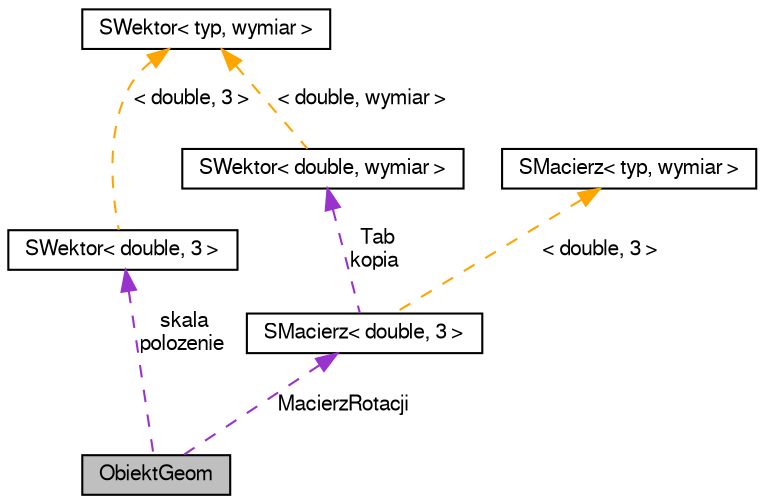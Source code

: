 digraph "ObiektGeom"
{
 // LATEX_PDF_SIZE
  edge [fontname="FreeSans",fontsize="10",labelfontname="FreeSans",labelfontsize="10"];
  node [fontname="FreeSans",fontsize="10",shape=record];
  Node1 [label="ObiektGeom",height=0.2,width=0.4,color="black", fillcolor="grey75", style="filled", fontcolor="black",tooltip="Klasa ObiektGeom."];
  Node2 -> Node1 [dir="back",color="darkorchid3",fontsize="10",style="dashed",label=" skala\npolozenie" ,fontname="FreeSans"];
  Node2 [label="SWektor\< double, 3 \>",height=0.2,width=0.4,color="black", fillcolor="white", style="filled",URL="$a00097.html",tooltip=" "];
  Node3 -> Node2 [dir="back",color="orange",fontsize="10",style="dashed",label=" \< double, 3 \>" ,fontname="FreeSans"];
  Node3 [label="SWektor\< typ, wymiar \>",height=0.2,width=0.4,color="black", fillcolor="white", style="filled",URL="$a00097.html",tooltip="Szablon klasy modelującej pojęcie wektora. Klasa ta jest szablonem i może stworzyć wektory dowolnie d..."];
  Node4 -> Node1 [dir="back",color="darkorchid3",fontsize="10",style="dashed",label=" MacierzRotacji" ,fontname="FreeSans"];
  Node4 [label="SMacierz\< double, 3 \>",height=0.2,width=0.4,color="black", fillcolor="white", style="filled",URL="$a00093.html",tooltip=" "];
  Node5 -> Node4 [dir="back",color="darkorchid3",fontsize="10",style="dashed",label=" Tab\nkopia" ,fontname="FreeSans"];
  Node5 [label="SWektor\< double, wymiar \>",height=0.2,width=0.4,color="black", fillcolor="white", style="filled",URL="$a00097.html",tooltip=" "];
  Node3 -> Node5 [dir="back",color="orange",fontsize="10",style="dashed",label=" \< double, wymiar \>" ,fontname="FreeSans"];
  Node6 -> Node4 [dir="back",color="orange",fontsize="10",style="dashed",label=" \< double, 3 \>" ,fontname="FreeSans"];
  Node6 [label="SMacierz\< typ, wymiar \>",height=0.2,width=0.4,color="black", fillcolor="white", style="filled",URL="$a00093.html",tooltip="Szblon klasy Macierz."];
}

